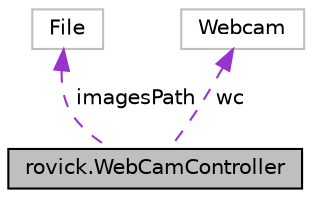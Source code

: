 digraph "rovick.WebCamController"
{
  edge [fontname="Helvetica",fontsize="10",labelfontname="Helvetica",labelfontsize="10"];
  node [fontname="Helvetica",fontsize="10",shape=record];
  Node1 [label="rovick.WebCamController",height=0.2,width=0.4,color="black", fillcolor="grey75", style="filled", fontcolor="black"];
  Node2 -> Node1 [dir="back",color="darkorchid3",fontsize="10",style="dashed",label=" imagesPath" ,fontname="Helvetica"];
  Node2 [label="File",height=0.2,width=0.4,color="grey75", fillcolor="white", style="filled"];
  Node3 -> Node1 [dir="back",color="darkorchid3",fontsize="10",style="dashed",label=" wc" ,fontname="Helvetica"];
  Node3 [label="Webcam",height=0.2,width=0.4,color="grey75", fillcolor="white", style="filled"];
}
